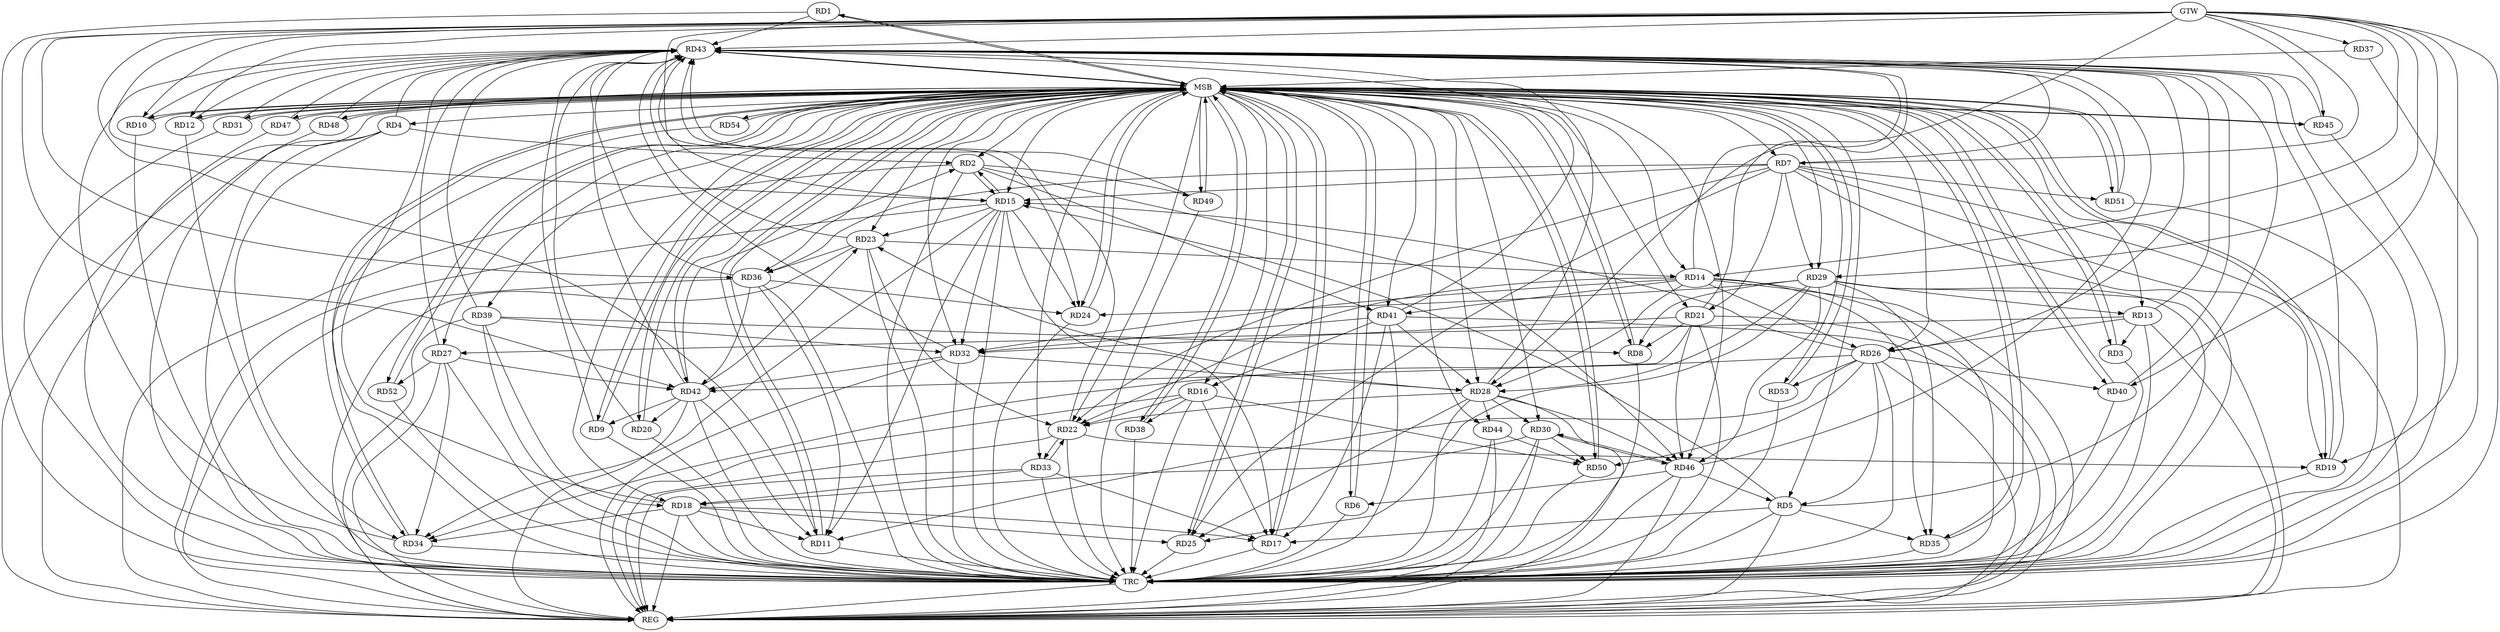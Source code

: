 strict digraph G {
  RD1 [ label="RD1" ];
  RD2 [ label="RD2" ];
  RD3 [ label="RD3" ];
  RD4 [ label="RD4" ];
  RD5 [ label="RD5" ];
  RD6 [ label="RD6" ];
  RD7 [ label="RD7" ];
  RD8 [ label="RD8" ];
  RD9 [ label="RD9" ];
  RD10 [ label="RD10" ];
  RD11 [ label="RD11" ];
  RD12 [ label="RD12" ];
  RD13 [ label="RD13" ];
  RD14 [ label="RD14" ];
  RD15 [ label="RD15" ];
  RD16 [ label="RD16" ];
  RD17 [ label="RD17" ];
  RD18 [ label="RD18" ];
  RD19 [ label="RD19" ];
  RD20 [ label="RD20" ];
  RD21 [ label="RD21" ];
  RD22 [ label="RD22" ];
  RD23 [ label="RD23" ];
  RD24 [ label="RD24" ];
  RD25 [ label="RD25" ];
  RD26 [ label="RD26" ];
  RD27 [ label="RD27" ];
  RD28 [ label="RD28" ];
  RD29 [ label="RD29" ];
  RD30 [ label="RD30" ];
  RD31 [ label="RD31" ];
  RD32 [ label="RD32" ];
  RD33 [ label="RD33" ];
  RD34 [ label="RD34" ];
  RD35 [ label="RD35" ];
  RD36 [ label="RD36" ];
  RD37 [ label="RD37" ];
  RD38 [ label="RD38" ];
  RD39 [ label="RD39" ];
  RD40 [ label="RD40" ];
  RD41 [ label="RD41" ];
  RD42 [ label="RD42" ];
  RD43 [ label="RD43" ];
  RD44 [ label="RD44" ];
  RD45 [ label="RD45" ];
  RD46 [ label="RD46" ];
  RD47 [ label="RD47" ];
  RD48 [ label="RD48" ];
  RD49 [ label="RD49" ];
  RD50 [ label="RD50" ];
  RD51 [ label="RD51" ];
  RD52 [ label="RD52" ];
  RD53 [ label="RD53" ];
  RD54 [ label="RD54" ];
  GTW [ label="GTW" ];
  REG [ label="REG" ];
  MSB [ label="MSB" ];
  TRC [ label="TRC" ];
  RD4 -> RD2;
  RD2 -> RD15;
  RD15 -> RD2;
  RD2 -> RD41;
  RD42 -> RD2;
  RD2 -> RD46;
  RD2 -> RD49;
  RD13 -> RD3;
  RD4 -> RD34;
  RD5 -> RD15;
  RD5 -> RD17;
  RD26 -> RD5;
  RD5 -> RD35;
  RD5 -> RD43;
  RD46 -> RD5;
  RD46 -> RD6;
  RD7 -> RD15;
  RD7 -> RD19;
  RD7 -> RD21;
  RD7 -> RD22;
  RD7 -> RD25;
  RD7 -> RD29;
  RD7 -> RD36;
  RD7 -> RD43;
  RD7 -> RD51;
  RD21 -> RD8;
  RD29 -> RD8;
  RD39 -> RD8;
  RD42 -> RD9;
  RD15 -> RD11;
  RD18 -> RD11;
  RD26 -> RD11;
  RD36 -> RD11;
  RD42 -> RD11;
  RD13 -> RD26;
  RD13 -> RD27;
  RD29 -> RD13;
  RD14 -> RD22;
  RD23 -> RD14;
  RD14 -> RD26;
  RD14 -> RD28;
  RD14 -> RD32;
  RD14 -> RD35;
  RD14 -> RD41;
  RD14 -> RD43;
  RD15 -> RD17;
  RD15 -> RD23;
  RD15 -> RD24;
  RD26 -> RD15;
  RD15 -> RD32;
  RD15 -> RD34;
  RD16 -> RD17;
  RD16 -> RD22;
  RD16 -> RD38;
  RD41 -> RD16;
  RD16 -> RD50;
  RD18 -> RD17;
  RD33 -> RD17;
  RD41 -> RD17;
  RD18 -> RD25;
  RD30 -> RD18;
  RD33 -> RD18;
  RD18 -> RD34;
  RD39 -> RD18;
  RD22 -> RD19;
  RD42 -> RD20;
  RD21 -> RD32;
  RD21 -> RD42;
  RD21 -> RD46;
  RD23 -> RD22;
  RD28 -> RD22;
  RD22 -> RD33;
  RD33 -> RD22;
  RD28 -> RD23;
  RD23 -> RD36;
  RD42 -> RD23;
  RD29 -> RD24;
  RD36 -> RD24;
  RD28 -> RD25;
  RD29 -> RD25;
  RD26 -> RD34;
  RD26 -> RD40;
  RD26 -> RD43;
  RD26 -> RD50;
  RD26 -> RD53;
  RD27 -> RD34;
  RD27 -> RD42;
  RD27 -> RD52;
  RD29 -> RD28;
  RD28 -> RD30;
  RD32 -> RD28;
  RD41 -> RD28;
  RD28 -> RD43;
  RD28 -> RD44;
  RD28 -> RD46;
  RD29 -> RD35;
  RD29 -> RD46;
  RD30 -> RD46;
  RD46 -> RD30;
  RD30 -> RD50;
  RD39 -> RD32;
  RD41 -> RD32;
  RD32 -> RD42;
  RD36 -> RD42;
  RD36 -> RD43;
  RD44 -> RD50;
  GTW -> RD14;
  GTW -> RD7;
  GTW -> RD36;
  GTW -> RD37;
  GTW -> RD19;
  GTW -> RD28;
  GTW -> RD24;
  GTW -> RD42;
  GTW -> RD43;
  GTW -> RD45;
  GTW -> RD12;
  GTW -> RD15;
  GTW -> RD10;
  GTW -> RD11;
  GTW -> RD29;
  GTW -> RD40;
  RD2 -> REG;
  RD4 -> REG;
  RD5 -> REG;
  RD7 -> REG;
  RD13 -> REG;
  RD14 -> REG;
  RD15 -> REG;
  RD16 -> REG;
  RD18 -> REG;
  RD21 -> REG;
  RD22 -> REG;
  RD23 -> REG;
  RD26 -> REG;
  RD27 -> REG;
  RD28 -> REG;
  RD29 -> REG;
  RD30 -> REG;
  RD32 -> REG;
  RD33 -> REG;
  RD36 -> REG;
  RD39 -> REG;
  RD41 -> REG;
  RD42 -> REG;
  RD44 -> REG;
  RD46 -> REG;
  RD1 -> MSB;
  MSB -> RD5;
  MSB -> RD13;
  MSB -> RD14;
  MSB -> RD34;
  MSB -> REG;
  RD3 -> MSB;
  MSB -> RD2;
  MSB -> RD10;
  MSB -> RD31;
  MSB -> RD42;
  MSB -> RD48;
  RD6 -> MSB;
  MSB -> RD1;
  MSB -> RD12;
  MSB -> RD16;
  MSB -> RD21;
  MSB -> RD30;
  MSB -> RD43;
  MSB -> RD46;
  RD8 -> MSB;
  MSB -> RD15;
  MSB -> RD19;
  MSB -> RD22;
  MSB -> RD29;
  MSB -> RD40;
  MSB -> RD51;
  RD9 -> MSB;
  MSB -> RD7;
  MSB -> RD17;
  MSB -> RD27;
  MSB -> RD33;
  RD10 -> MSB;
  MSB -> RD32;
  RD11 -> MSB;
  MSB -> RD6;
  MSB -> RD8;
  MSB -> RD41;
  RD12 -> MSB;
  MSB -> RD39;
  MSB -> RD47;
  RD17 -> MSB;
  MSB -> RD36;
  RD19 -> MSB;
  MSB -> RD23;
  MSB -> RD44;
  MSB -> RD49;
  RD20 -> MSB;
  MSB -> RD24;
  MSB -> RD25;
  RD24 -> MSB;
  MSB -> RD45;
  RD25 -> MSB;
  MSB -> RD11;
  MSB -> RD53;
  RD31 -> MSB;
  MSB -> RD9;
  MSB -> RD18;
  RD34 -> MSB;
  MSB -> RD3;
  MSB -> RD50;
  RD35 -> MSB;
  MSB -> RD20;
  RD37 -> MSB;
  RD38 -> MSB;
  MSB -> RD4;
  RD40 -> MSB;
  MSB -> RD28;
  RD43 -> MSB;
  RD45 -> MSB;
  MSB -> RD26;
  RD47 -> MSB;
  RD48 -> MSB;
  RD49 -> MSB;
  RD50 -> MSB;
  MSB -> RD35;
  RD51 -> MSB;
  MSB -> RD38;
  RD52 -> MSB;
  RD53 -> MSB;
  MSB -> RD54;
  RD54 -> MSB;
  MSB -> RD52;
  RD1 -> TRC;
  RD2 -> TRC;
  RD3 -> TRC;
  RD4 -> TRC;
  RD5 -> TRC;
  RD6 -> TRC;
  RD7 -> TRC;
  RD8 -> TRC;
  RD9 -> TRC;
  RD10 -> TRC;
  RD11 -> TRC;
  RD12 -> TRC;
  RD13 -> TRC;
  RD14 -> TRC;
  RD15 -> TRC;
  RD16 -> TRC;
  RD17 -> TRC;
  RD18 -> TRC;
  RD19 -> TRC;
  RD20 -> TRC;
  RD21 -> TRC;
  RD22 -> TRC;
  RD23 -> TRC;
  RD24 -> TRC;
  RD25 -> TRC;
  RD26 -> TRC;
  RD27 -> TRC;
  RD28 -> TRC;
  RD29 -> TRC;
  RD30 -> TRC;
  RD31 -> TRC;
  RD32 -> TRC;
  RD33 -> TRC;
  RD34 -> TRC;
  RD35 -> TRC;
  RD36 -> TRC;
  RD37 -> TRC;
  RD38 -> TRC;
  RD39 -> TRC;
  RD40 -> TRC;
  RD41 -> TRC;
  RD42 -> TRC;
  RD43 -> TRC;
  RD44 -> TRC;
  RD45 -> TRC;
  RD46 -> TRC;
  RD47 -> TRC;
  RD48 -> TRC;
  RD49 -> TRC;
  RD50 -> TRC;
  RD51 -> TRC;
  RD52 -> TRC;
  RD53 -> TRC;
  RD54 -> TRC;
  GTW -> TRC;
  TRC -> REG;
  RD39 -> RD43;
  RD34 -> RD43;
  RD20 -> RD43;
  RD4 -> RD43;
  RD41 -> RD43;
  RD47 -> RD43;
  RD18 -> RD43;
  RD22 -> RD43;
  RD13 -> RD43;
  RD15 -> RD43;
  RD19 -> RD43;
  RD48 -> RD43;
  RD51 -> RD43;
  RD27 -> RD43;
  RD46 -> RD43;
  RD40 -> RD43;
  RD32 -> RD43;
  RD31 -> RD43;
  RD10 -> RD43;
  RD12 -> RD43;
  RD9 -> RD43;
  RD49 -> RD43;
  RD42 -> RD43;
  RD1 -> RD43;
  RD21 -> RD43;
  RD45 -> RD43;
  RD23 -> RD43;
}
